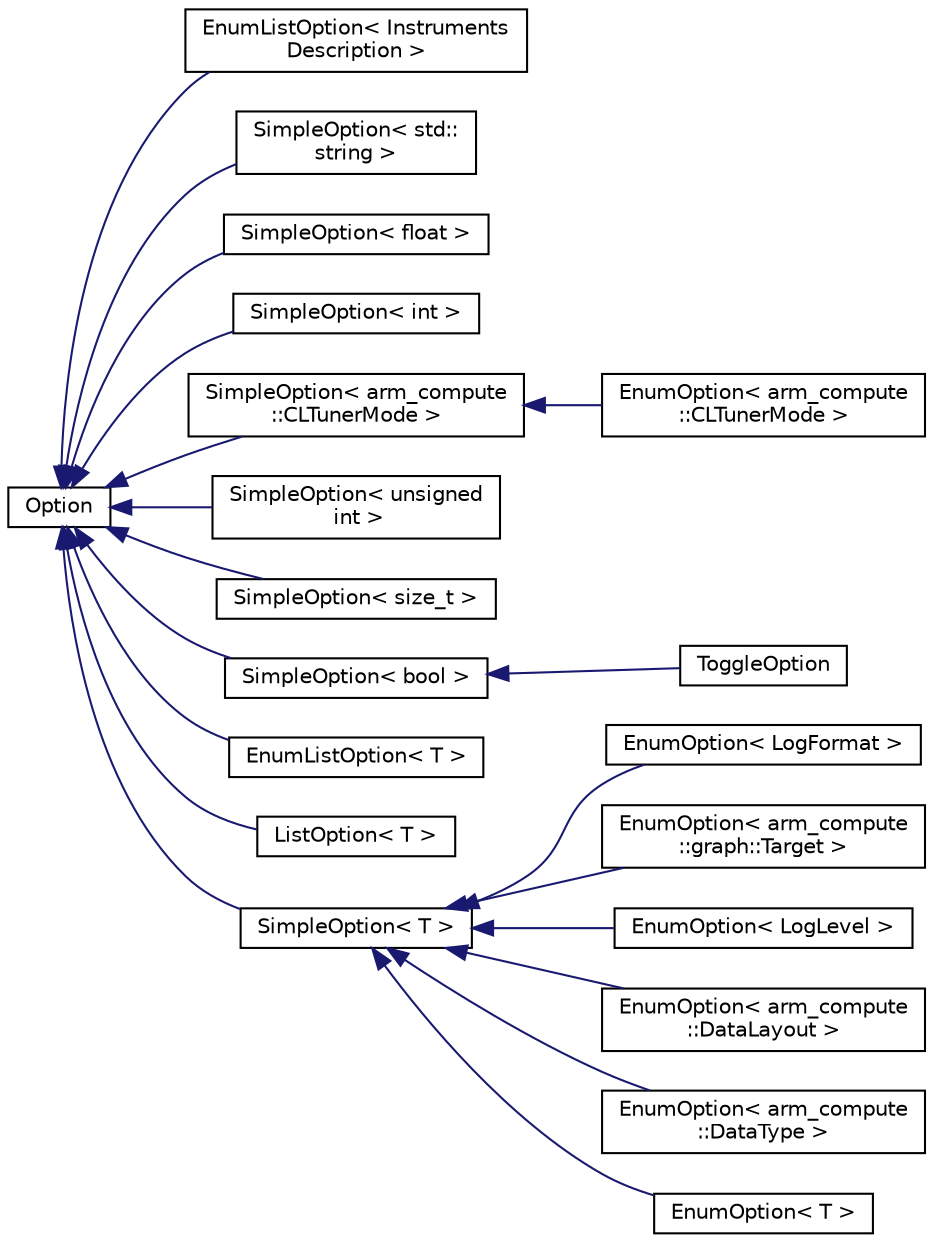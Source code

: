 digraph "Graphical Class Hierarchy"
{
 // LATEX_PDF_SIZE
  edge [fontname="Helvetica",fontsize="10",labelfontname="Helvetica",labelfontsize="10"];
  node [fontname="Helvetica",fontsize="10",shape=record];
  rankdir="LR";
  Node0 [label="Option",height=0.2,width=0.4,color="black", fillcolor="white", style="filled",URL="$classarm__compute_1_1utils_1_1_option.xhtml",tooltip="Abstract base class for a command line option."];
  Node0 -> Node1 [dir="back",color="midnightblue",fontsize="10",style="solid",fontname="Helvetica"];
  Node1 [label="EnumListOption\< Instruments\lDescription \>",height=0.2,width=0.4,color="black", fillcolor="white", style="filled",URL="$classarm__compute_1_1utils_1_1_enum_list_option.xhtml",tooltip=" "];
  Node0 -> Node2 [dir="back",color="midnightblue",fontsize="10",style="solid",fontname="Helvetica"];
  Node2 [label="SimpleOption\< std::\lstring \>",height=0.2,width=0.4,color="black", fillcolor="white", style="filled",URL="$classarm__compute_1_1utils_1_1_simple_option.xhtml",tooltip=" "];
  Node0 -> Node3 [dir="back",color="midnightblue",fontsize="10",style="solid",fontname="Helvetica"];
  Node3 [label="SimpleOption\< float \>",height=0.2,width=0.4,color="black", fillcolor="white", style="filled",URL="$classarm__compute_1_1utils_1_1_simple_option.xhtml",tooltip=" "];
  Node0 -> Node4 [dir="back",color="midnightblue",fontsize="10",style="solid",fontname="Helvetica"];
  Node4 [label="SimpleOption\< int \>",height=0.2,width=0.4,color="black", fillcolor="white", style="filled",URL="$classarm__compute_1_1utils_1_1_simple_option.xhtml",tooltip=" "];
  Node0 -> Node5 [dir="back",color="midnightblue",fontsize="10",style="solid",fontname="Helvetica"];
  Node5 [label="SimpleOption\< arm_compute\l::CLTunerMode \>",height=0.2,width=0.4,color="black", fillcolor="white", style="filled",URL="$classarm__compute_1_1utils_1_1_simple_option.xhtml",tooltip=" "];
  Node5 -> Node6 [dir="back",color="midnightblue",fontsize="10",style="solid",fontname="Helvetica"];
  Node6 [label="EnumOption\< arm_compute\l::CLTunerMode \>",height=0.2,width=0.4,color="black", fillcolor="white", style="filled",URL="$classarm__compute_1_1utils_1_1_enum_option.xhtml",tooltip=" "];
  Node0 -> Node7 [dir="back",color="midnightblue",fontsize="10",style="solid",fontname="Helvetica"];
  Node7 [label="SimpleOption\< unsigned\l int \>",height=0.2,width=0.4,color="black", fillcolor="white", style="filled",URL="$classarm__compute_1_1utils_1_1_simple_option.xhtml",tooltip=" "];
  Node0 -> Node8 [dir="back",color="midnightblue",fontsize="10",style="solid",fontname="Helvetica"];
  Node8 [label="SimpleOption\< size_t \>",height=0.2,width=0.4,color="black", fillcolor="white", style="filled",URL="$classarm__compute_1_1utils_1_1_simple_option.xhtml",tooltip=" "];
  Node0 -> Node9 [dir="back",color="midnightblue",fontsize="10",style="solid",fontname="Helvetica"];
  Node9 [label="SimpleOption\< bool \>",height=0.2,width=0.4,color="black", fillcolor="white", style="filled",URL="$classarm__compute_1_1utils_1_1_simple_option.xhtml",tooltip=" "];
  Node9 -> Node10 [dir="back",color="midnightblue",fontsize="10",style="solid",fontname="Helvetica"];
  Node10 [label="ToggleOption",height=0.2,width=0.4,color="black", fillcolor="white", style="filled",URL="$classarm__compute_1_1utils_1_1_toggle_option.xhtml",tooltip="Implementation of an option that can be either true or false."];
  Node0 -> Node11 [dir="back",color="midnightblue",fontsize="10",style="solid",fontname="Helvetica"];
  Node11 [label="EnumListOption\< T \>",height=0.2,width=0.4,color="black", fillcolor="white", style="filled",URL="$classarm__compute_1_1utils_1_1_enum_list_option.xhtml",tooltip="Implementation of an option that accepts any number of values from a fixed set."];
  Node0 -> Node12 [dir="back",color="midnightblue",fontsize="10",style="solid",fontname="Helvetica"];
  Node12 [label="ListOption\< T \>",height=0.2,width=0.4,color="black", fillcolor="white", style="filled",URL="$classarm__compute_1_1utils_1_1_list_option.xhtml",tooltip="Implementation of an option that accepts any number of values."];
  Node0 -> Node13 [dir="back",color="midnightblue",fontsize="10",style="solid",fontname="Helvetica"];
  Node13 [label="SimpleOption\< T \>",height=0.2,width=0.4,color="black", fillcolor="white", style="filled",URL="$classarm__compute_1_1utils_1_1_simple_option.xhtml",tooltip="Implementation of an option that accepts a single value."];
  Node13 -> Node14 [dir="back",color="midnightblue",fontsize="10",style="solid",fontname="Helvetica"];
  Node14 [label="EnumOption\< LogFormat \>",height=0.2,width=0.4,color="black", fillcolor="white", style="filled",URL="$classarm__compute_1_1utils_1_1_enum_option.xhtml",tooltip=" "];
  Node13 -> Node15 [dir="back",color="midnightblue",fontsize="10",style="solid",fontname="Helvetica"];
  Node15 [label="EnumOption\< arm_compute\l::graph::Target \>",height=0.2,width=0.4,color="black", fillcolor="white", style="filled",URL="$classarm__compute_1_1utils_1_1_enum_option.xhtml",tooltip=" "];
  Node13 -> Node16 [dir="back",color="midnightblue",fontsize="10",style="solid",fontname="Helvetica"];
  Node16 [label="EnumOption\< LogLevel \>",height=0.2,width=0.4,color="black", fillcolor="white", style="filled",URL="$classarm__compute_1_1utils_1_1_enum_option.xhtml",tooltip=" "];
  Node13 -> Node17 [dir="back",color="midnightblue",fontsize="10",style="solid",fontname="Helvetica"];
  Node17 [label="EnumOption\< arm_compute\l::DataLayout \>",height=0.2,width=0.4,color="black", fillcolor="white", style="filled",URL="$classarm__compute_1_1utils_1_1_enum_option.xhtml",tooltip=" "];
  Node13 -> Node18 [dir="back",color="midnightblue",fontsize="10",style="solid",fontname="Helvetica"];
  Node18 [label="EnumOption\< arm_compute\l::DataType \>",height=0.2,width=0.4,color="black", fillcolor="white", style="filled",URL="$classarm__compute_1_1utils_1_1_enum_option.xhtml",tooltip=" "];
  Node13 -> Node19 [dir="back",color="midnightblue",fontsize="10",style="solid",fontname="Helvetica"];
  Node19 [label="EnumOption\< T \>",height=0.2,width=0.4,color="black", fillcolor="white", style="filled",URL="$classarm__compute_1_1utils_1_1_enum_option.xhtml",tooltip="Implementation of a simple option that accepts a value from a fixed set."];
}
